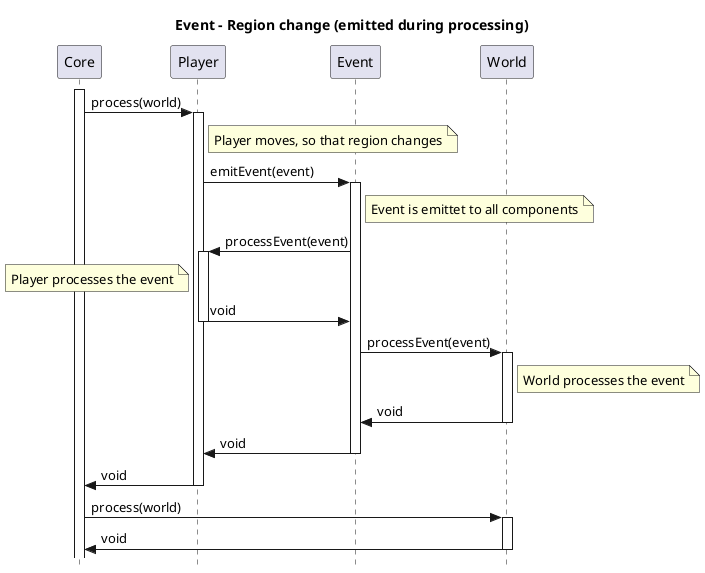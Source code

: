 @startuml Event Mid Process
skinparam style strictuml
title Event - Region change (emitted during processing)

activate Core

Core -> Player: process(world)

activate Player
note right of Player
	Player moves, so that region changes
end note
Player -> Event: emitEvent(event)
activate Event
note right of Event
	Event is emittet to all components
end note

Event -> Player: processEvent(event)
activate Player
note left of Player
	Player processes the event
end note
Player -> Event: void
deactivate Player

Event -> World: processEvent(event)
activate World
note right of World
	World processes the event
end note
World -> Event: void
deactivate World

Event -> Player: void
deactivate Event

Player -> Core: void
deactivate Player

Core -> World: process(world)
activate World
World -> Core: void
deactivate World

@enduml